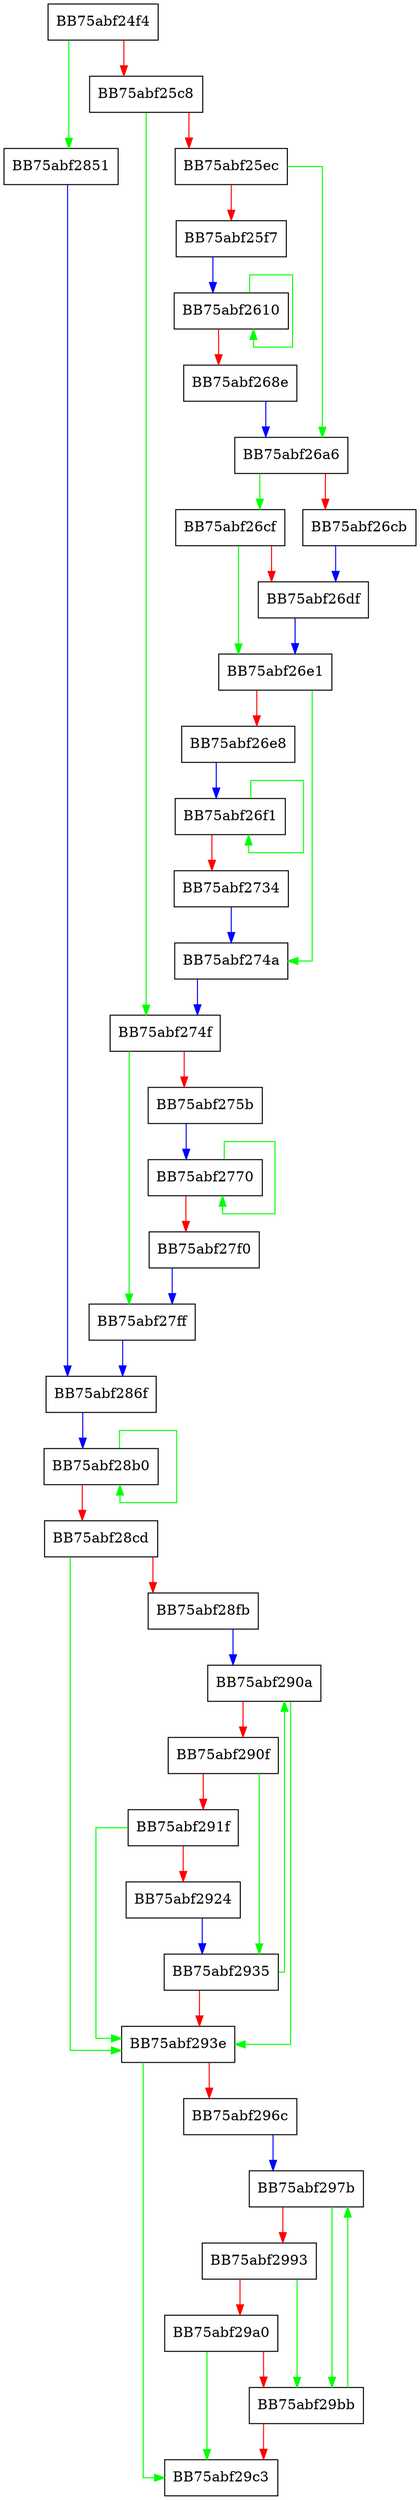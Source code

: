 digraph ZSTD_RowFindBestMatch_noDict_5_5 {
  node [shape="box"];
  graph [splines=ortho];
  BB75abf24f4 -> BB75abf2851 [color="green"];
  BB75abf24f4 -> BB75abf25c8 [color="red"];
  BB75abf25c8 -> BB75abf274f [color="green"];
  BB75abf25c8 -> BB75abf25ec [color="red"];
  BB75abf25ec -> BB75abf26a6 [color="green"];
  BB75abf25ec -> BB75abf25f7 [color="red"];
  BB75abf25f7 -> BB75abf2610 [color="blue"];
  BB75abf2610 -> BB75abf2610 [color="green"];
  BB75abf2610 -> BB75abf268e [color="red"];
  BB75abf268e -> BB75abf26a6 [color="blue"];
  BB75abf26a6 -> BB75abf26cf [color="green"];
  BB75abf26a6 -> BB75abf26cb [color="red"];
  BB75abf26cb -> BB75abf26df [color="blue"];
  BB75abf26cf -> BB75abf26e1 [color="green"];
  BB75abf26cf -> BB75abf26df [color="red"];
  BB75abf26df -> BB75abf26e1 [color="blue"];
  BB75abf26e1 -> BB75abf274a [color="green"];
  BB75abf26e1 -> BB75abf26e8 [color="red"];
  BB75abf26e8 -> BB75abf26f1 [color="blue"];
  BB75abf26f1 -> BB75abf26f1 [color="green"];
  BB75abf26f1 -> BB75abf2734 [color="red"];
  BB75abf2734 -> BB75abf274a [color="blue"];
  BB75abf274a -> BB75abf274f [color="blue"];
  BB75abf274f -> BB75abf27ff [color="green"];
  BB75abf274f -> BB75abf275b [color="red"];
  BB75abf275b -> BB75abf2770 [color="blue"];
  BB75abf2770 -> BB75abf2770 [color="green"];
  BB75abf2770 -> BB75abf27f0 [color="red"];
  BB75abf27f0 -> BB75abf27ff [color="blue"];
  BB75abf27ff -> BB75abf286f [color="blue"];
  BB75abf2851 -> BB75abf286f [color="blue"];
  BB75abf286f -> BB75abf28b0 [color="blue"];
  BB75abf28b0 -> BB75abf28b0 [color="green"];
  BB75abf28b0 -> BB75abf28cd [color="red"];
  BB75abf28cd -> BB75abf293e [color="green"];
  BB75abf28cd -> BB75abf28fb [color="red"];
  BB75abf28fb -> BB75abf290a [color="blue"];
  BB75abf290a -> BB75abf293e [color="green"];
  BB75abf290a -> BB75abf290f [color="red"];
  BB75abf290f -> BB75abf2935 [color="green"];
  BB75abf290f -> BB75abf291f [color="red"];
  BB75abf291f -> BB75abf293e [color="green"];
  BB75abf291f -> BB75abf2924 [color="red"];
  BB75abf2924 -> BB75abf2935 [color="blue"];
  BB75abf2935 -> BB75abf290a [color="green"];
  BB75abf2935 -> BB75abf293e [color="red"];
  BB75abf293e -> BB75abf29c3 [color="green"];
  BB75abf293e -> BB75abf296c [color="red"];
  BB75abf296c -> BB75abf297b [color="blue"];
  BB75abf297b -> BB75abf29bb [color="green"];
  BB75abf297b -> BB75abf2993 [color="red"];
  BB75abf2993 -> BB75abf29bb [color="green"];
  BB75abf2993 -> BB75abf29a0 [color="red"];
  BB75abf29a0 -> BB75abf29c3 [color="green"];
  BB75abf29a0 -> BB75abf29bb [color="red"];
  BB75abf29bb -> BB75abf297b [color="green"];
  BB75abf29bb -> BB75abf29c3 [color="red"];
}